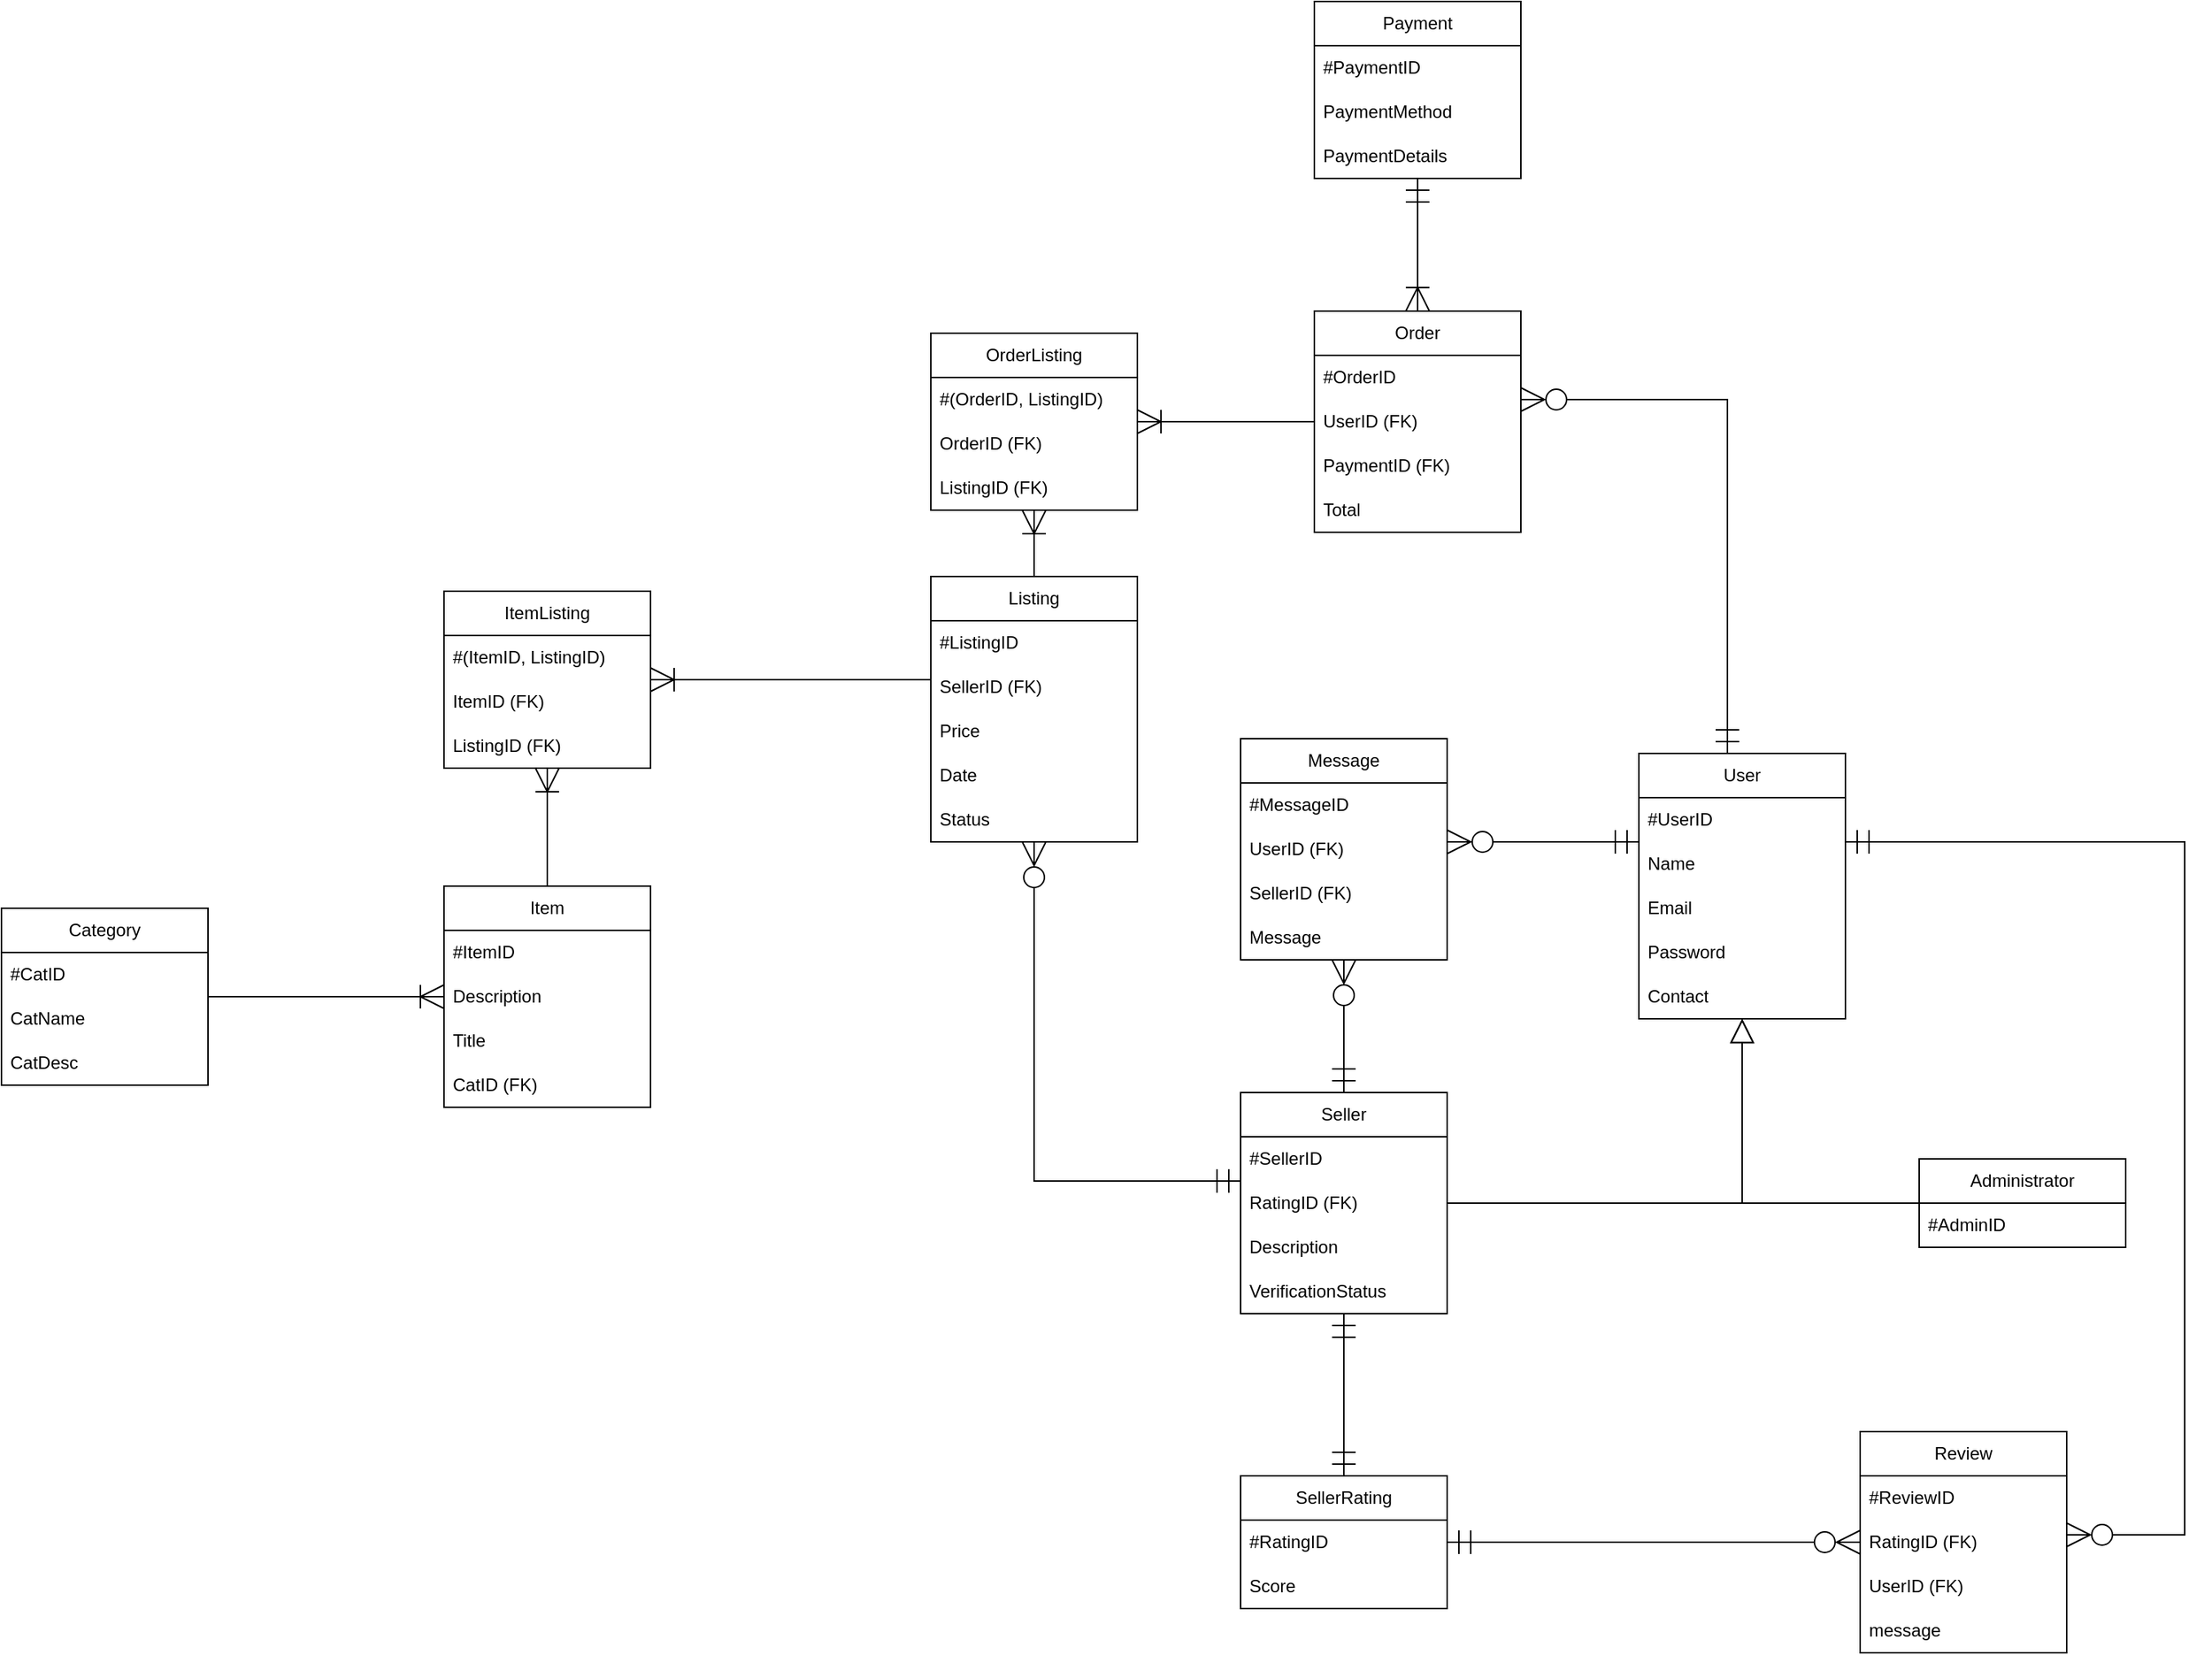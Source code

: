 <mxfile version="26.1.1">
  <diagram name="Page-1" id="fFyWm18Mn1n-M5TDnPDo">
    <mxGraphModel dx="1694" dy="2090" grid="1" gridSize="10" guides="1" tooltips="1" connect="1" arrows="1" fold="1" page="1" pageScale="1" pageWidth="850" pageHeight="1100" math="0" shadow="0">
      <root>
        <mxCell id="0" />
        <mxCell id="1" parent="0" />
        <mxCell id="nExGHwaVdmYzg4C75ZY4-1" style="edgeStyle=orthogonalEdgeStyle;rounded=0;orthogonalLoop=1;jettySize=auto;html=1;startArrow=ERoneToMany;startFill=0;startSize=14;endArrow=none;" parent="1" source="nExGHwaVdmYzg4C75ZY4-76" target="nExGHwaVdmYzg4C75ZY4-19" edge="1">
          <mxGeometry relative="1" as="geometry">
            <Array as="points">
              <mxPoint x="530" y="340" />
              <mxPoint x="530" y="340" />
            </Array>
          </mxGeometry>
        </mxCell>
        <mxCell id="nExGHwaVdmYzg4C75ZY4-2" style="edgeStyle=orthogonalEdgeStyle;rounded=0;orthogonalLoop=1;jettySize=auto;html=1;endArrow=ERoneToMany;endFill=0;endSize=14;" parent="1" source="nExGHwaVdmYzg4C75ZY4-3" target="nExGHwaVdmYzg4C75ZY4-76" edge="1">
          <mxGeometry relative="1" as="geometry" />
        </mxCell>
        <mxCell id="nExGHwaVdmYzg4C75ZY4-3" value="Item" style="swimlane;fontStyle=0;childLayout=stackLayout;horizontal=1;startSize=30;horizontalStack=0;resizeParent=1;resizeParentMax=0;resizeLast=0;collapsible=1;marginBottom=0;whiteSpace=wrap;html=1;" parent="1" vertex="1">
          <mxGeometry x="180" y="480" width="140" height="150" as="geometry" />
        </mxCell>
        <mxCell id="nExGHwaVdmYzg4C75ZY4-4" value="#ItemID" style="text;strokeColor=none;fillColor=none;align=left;verticalAlign=middle;spacingLeft=4;spacingRight=4;overflow=hidden;points=[[0,0.5],[1,0.5]];portConstraint=eastwest;rotatable=0;whiteSpace=wrap;html=1;" parent="nExGHwaVdmYzg4C75ZY4-3" vertex="1">
          <mxGeometry y="30" width="140" height="30" as="geometry" />
        </mxCell>
        <mxCell id="nExGHwaVdmYzg4C75ZY4-5" value="Description" style="text;strokeColor=none;fillColor=none;align=left;verticalAlign=middle;spacingLeft=4;spacingRight=4;overflow=hidden;points=[[0,0.5],[1,0.5]];portConstraint=eastwest;rotatable=0;whiteSpace=wrap;html=1;" parent="nExGHwaVdmYzg4C75ZY4-3" vertex="1">
          <mxGeometry y="60" width="140" height="30" as="geometry" />
        </mxCell>
        <mxCell id="nExGHwaVdmYzg4C75ZY4-6" value="Title" style="text;strokeColor=none;fillColor=none;align=left;verticalAlign=middle;spacingLeft=4;spacingRight=4;overflow=hidden;points=[[0,0.5],[1,0.5]];portConstraint=eastwest;rotatable=0;whiteSpace=wrap;html=1;" parent="nExGHwaVdmYzg4C75ZY4-3" vertex="1">
          <mxGeometry y="90" width="140" height="30" as="geometry" />
        </mxCell>
        <mxCell id="nExGHwaVdmYzg4C75ZY4-7" value="CatID (FK)" style="text;strokeColor=none;fillColor=none;align=left;verticalAlign=middle;spacingLeft=4;spacingRight=4;overflow=hidden;points=[[0,0.5],[1,0.5]];portConstraint=eastwest;rotatable=0;whiteSpace=wrap;html=1;" parent="nExGHwaVdmYzg4C75ZY4-3" vertex="1">
          <mxGeometry y="120" width="140" height="30" as="geometry" />
        </mxCell>
        <mxCell id="nExGHwaVdmYzg4C75ZY4-18" style="edgeStyle=orthogonalEdgeStyle;rounded=0;orthogonalLoop=1;jettySize=auto;html=1;endArrow=ERoneToMany;endFill=0;endSize=14;" parent="1" source="nExGHwaVdmYzg4C75ZY4-19" target="nExGHwaVdmYzg4C75ZY4-80" edge="1">
          <mxGeometry relative="1" as="geometry" />
        </mxCell>
        <mxCell id="nExGHwaVdmYzg4C75ZY4-19" value="Listing" style="swimlane;fontStyle=0;childLayout=stackLayout;horizontal=1;startSize=30;horizontalStack=0;resizeParent=1;resizeParentMax=0;resizeLast=0;collapsible=1;marginBottom=0;whiteSpace=wrap;html=1;" parent="1" vertex="1">
          <mxGeometry x="510" y="270" width="140" height="180" as="geometry" />
        </mxCell>
        <mxCell id="nExGHwaVdmYzg4C75ZY4-20" value="#ListingID" style="text;strokeColor=none;fillColor=none;align=left;verticalAlign=middle;spacingLeft=4;spacingRight=4;overflow=hidden;points=[[0,0.5],[1,0.5]];portConstraint=eastwest;rotatable=0;whiteSpace=wrap;html=1;" parent="nExGHwaVdmYzg4C75ZY4-19" vertex="1">
          <mxGeometry y="30" width="140" height="30" as="geometry" />
        </mxCell>
        <mxCell id="nExGHwaVdmYzg4C75ZY4-21" value="SellerID (FK)" style="text;strokeColor=none;fillColor=none;align=left;verticalAlign=middle;spacingLeft=4;spacingRight=4;overflow=hidden;points=[[0,0.5],[1,0.5]];portConstraint=eastwest;rotatable=0;whiteSpace=wrap;html=1;" parent="nExGHwaVdmYzg4C75ZY4-19" vertex="1">
          <mxGeometry y="60" width="140" height="30" as="geometry" />
        </mxCell>
        <mxCell id="nExGHwaVdmYzg4C75ZY4-22" value="Price" style="text;strokeColor=none;fillColor=none;align=left;verticalAlign=middle;spacingLeft=4;spacingRight=4;overflow=hidden;points=[[0,0.5],[1,0.5]];portConstraint=eastwest;rotatable=0;whiteSpace=wrap;html=1;" parent="nExGHwaVdmYzg4C75ZY4-19" vertex="1">
          <mxGeometry y="90" width="140" height="30" as="geometry" />
        </mxCell>
        <mxCell id="nExGHwaVdmYzg4C75ZY4-23" value="Date" style="text;strokeColor=none;fillColor=none;align=left;verticalAlign=middle;spacingLeft=4;spacingRight=4;overflow=hidden;points=[[0,0.5],[1,0.5]];portConstraint=eastwest;rotatable=0;whiteSpace=wrap;html=1;" parent="nExGHwaVdmYzg4C75ZY4-19" vertex="1">
          <mxGeometry y="120" width="140" height="30" as="geometry" />
        </mxCell>
        <mxCell id="nExGHwaVdmYzg4C75ZY4-24" value="Status" style="text;strokeColor=none;fillColor=none;align=left;verticalAlign=middle;spacingLeft=4;spacingRight=4;overflow=hidden;points=[[0,0.5],[1,0.5]];portConstraint=eastwest;rotatable=0;whiteSpace=wrap;html=1;" parent="nExGHwaVdmYzg4C75ZY4-19" vertex="1">
          <mxGeometry y="150" width="140" height="30" as="geometry" />
        </mxCell>
        <mxCell id="nExGHwaVdmYzg4C75ZY4-25" style="edgeStyle=orthogonalEdgeStyle;rounded=0;orthogonalLoop=1;jettySize=auto;html=1;endArrow=ERzeroToMany;endFill=0;startArrow=ERmandOne;startFill=0;endSize=14;startSize=14;" parent="1" source="nExGHwaVdmYzg4C75ZY4-27" target="nExGHwaVdmYzg4C75ZY4-60" edge="1">
          <mxGeometry relative="1" as="geometry">
            <Array as="points">
              <mxPoint x="1360" y="450" />
              <mxPoint x="1360" y="920" />
            </Array>
          </mxGeometry>
        </mxCell>
        <mxCell id="nExGHwaVdmYzg4C75ZY4-26" style="edgeStyle=orthogonalEdgeStyle;rounded=0;orthogonalLoop=1;jettySize=auto;html=1;endArrow=ERzeroToMany;endFill=0;endSize=14;startArrow=ERmandOne;startFill=0;startSize=14;" parent="1" source="nExGHwaVdmYzg4C75ZY4-27" target="nExGHwaVdmYzg4C75ZY4-51" edge="1">
          <mxGeometry relative="1" as="geometry">
            <Array as="points">
              <mxPoint x="920" y="450" />
              <mxPoint x="920" y="450" />
            </Array>
          </mxGeometry>
        </mxCell>
        <mxCell id="nExGHwaVdmYzg4C75ZY4-27" value="User" style="swimlane;fontStyle=0;childLayout=stackLayout;horizontal=1;startSize=30;horizontalStack=0;resizeParent=1;resizeParentMax=0;resizeLast=0;collapsible=1;marginBottom=0;whiteSpace=wrap;html=1;" parent="1" vertex="1">
          <mxGeometry x="990" y="390" width="140" height="180" as="geometry" />
        </mxCell>
        <mxCell id="nExGHwaVdmYzg4C75ZY4-28" value="#UserID" style="text;strokeColor=none;fillColor=none;align=left;verticalAlign=middle;spacingLeft=4;spacingRight=4;overflow=hidden;points=[[0,0.5],[1,0.5]];portConstraint=eastwest;rotatable=0;whiteSpace=wrap;html=1;" parent="nExGHwaVdmYzg4C75ZY4-27" vertex="1">
          <mxGeometry y="30" width="140" height="30" as="geometry" />
        </mxCell>
        <mxCell id="nExGHwaVdmYzg4C75ZY4-29" value="Name" style="text;strokeColor=none;fillColor=none;align=left;verticalAlign=middle;spacingLeft=4;spacingRight=4;overflow=hidden;points=[[0,0.5],[1,0.5]];portConstraint=eastwest;rotatable=0;whiteSpace=wrap;html=1;" parent="nExGHwaVdmYzg4C75ZY4-27" vertex="1">
          <mxGeometry y="60" width="140" height="30" as="geometry" />
        </mxCell>
        <mxCell id="nExGHwaVdmYzg4C75ZY4-30" value="Email" style="text;strokeColor=none;fillColor=none;align=left;verticalAlign=middle;spacingLeft=4;spacingRight=4;overflow=hidden;points=[[0,0.5],[1,0.5]];portConstraint=eastwest;rotatable=0;whiteSpace=wrap;html=1;" parent="nExGHwaVdmYzg4C75ZY4-27" vertex="1">
          <mxGeometry y="90" width="140" height="30" as="geometry" />
        </mxCell>
        <mxCell id="nExGHwaVdmYzg4C75ZY4-31" value="Password" style="text;strokeColor=none;fillColor=none;align=left;verticalAlign=middle;spacingLeft=4;spacingRight=4;overflow=hidden;points=[[0,0.5],[1,0.5]];portConstraint=eastwest;rotatable=0;whiteSpace=wrap;html=1;" parent="nExGHwaVdmYzg4C75ZY4-27" vertex="1">
          <mxGeometry y="120" width="140" height="30" as="geometry" />
        </mxCell>
        <mxCell id="nExGHwaVdmYzg4C75ZY4-32" value="Contact" style="text;strokeColor=none;fillColor=none;align=left;verticalAlign=middle;spacingLeft=4;spacingRight=4;overflow=hidden;points=[[0,0.5],[1,0.5]];portConstraint=eastwest;rotatable=0;whiteSpace=wrap;html=1;" parent="nExGHwaVdmYzg4C75ZY4-27" vertex="1">
          <mxGeometry y="150" width="140" height="30" as="geometry" />
        </mxCell>
        <mxCell id="nExGHwaVdmYzg4C75ZY4-33" style="edgeStyle=orthogonalEdgeStyle;rounded=0;orthogonalLoop=1;jettySize=auto;html=1;endArrow=ERzeroToMany;endFill=0;endSize=14;startArrow=ERmandOne;startFill=0;startSize=14;" parent="1" source="nExGHwaVdmYzg4C75ZY4-37" target="nExGHwaVdmYzg4C75ZY4-19" edge="1">
          <mxGeometry relative="1" as="geometry">
            <Array as="points">
              <mxPoint x="580" y="680" />
            </Array>
          </mxGeometry>
        </mxCell>
        <mxCell id="nExGHwaVdmYzg4C75ZY4-34" style="edgeStyle=orthogonalEdgeStyle;rounded=0;orthogonalLoop=1;jettySize=auto;html=1;endArrow=block;endFill=0;endSize=14;" parent="1" source="nExGHwaVdmYzg4C75ZY4-37" target="nExGHwaVdmYzg4C75ZY4-27" edge="1">
          <mxGeometry relative="1" as="geometry" />
        </mxCell>
        <mxCell id="nExGHwaVdmYzg4C75ZY4-35" style="edgeStyle=orthogonalEdgeStyle;rounded=0;orthogonalLoop=1;jettySize=auto;html=1;endArrow=ERmandOne;startFill=0;startArrow=ERmandOne;endFill=0;endSize=14;startSize=14;" parent="1" source="nExGHwaVdmYzg4C75ZY4-37" target="nExGHwaVdmYzg4C75ZY4-56" edge="1">
          <mxGeometry relative="1" as="geometry" />
        </mxCell>
        <mxCell id="nExGHwaVdmYzg4C75ZY4-36" style="edgeStyle=orthogonalEdgeStyle;rounded=0;orthogonalLoop=1;jettySize=auto;html=1;endArrow=ERzeroToMany;endFill=0;endSize=14;startArrow=ERmandOne;startFill=0;startSize=14;" parent="1" source="nExGHwaVdmYzg4C75ZY4-37" target="nExGHwaVdmYzg4C75ZY4-51" edge="1">
          <mxGeometry relative="1" as="geometry" />
        </mxCell>
        <mxCell id="nExGHwaVdmYzg4C75ZY4-37" value="Seller" style="swimlane;fontStyle=0;childLayout=stackLayout;horizontal=1;startSize=30;horizontalStack=0;resizeParent=1;resizeParentMax=0;resizeLast=0;collapsible=1;marginBottom=0;whiteSpace=wrap;html=1;" parent="1" vertex="1">
          <mxGeometry x="720" y="620" width="140" height="150" as="geometry" />
        </mxCell>
        <mxCell id="nExGHwaVdmYzg4C75ZY4-38" value="#SellerID" style="text;strokeColor=none;fillColor=none;align=left;verticalAlign=middle;spacingLeft=4;spacingRight=4;overflow=hidden;points=[[0,0.5],[1,0.5]];portConstraint=eastwest;rotatable=0;whiteSpace=wrap;html=1;" parent="nExGHwaVdmYzg4C75ZY4-37" vertex="1">
          <mxGeometry y="30" width="140" height="30" as="geometry" />
        </mxCell>
        <mxCell id="nExGHwaVdmYzg4C75ZY4-39" value="RatingID (FK)" style="text;strokeColor=none;fillColor=none;align=left;verticalAlign=middle;spacingLeft=4;spacingRight=4;overflow=hidden;points=[[0,0.5],[1,0.5]];portConstraint=eastwest;rotatable=0;whiteSpace=wrap;html=1;" parent="nExGHwaVdmYzg4C75ZY4-37" vertex="1">
          <mxGeometry y="60" width="140" height="30" as="geometry" />
        </mxCell>
        <mxCell id="nExGHwaVdmYzg4C75ZY4-40" value="Description" style="text;strokeColor=none;fillColor=none;align=left;verticalAlign=middle;spacingLeft=4;spacingRight=4;overflow=hidden;points=[[0,0.5],[1,0.5]];portConstraint=eastwest;rotatable=0;whiteSpace=wrap;html=1;" parent="nExGHwaVdmYzg4C75ZY4-37" vertex="1">
          <mxGeometry y="90" width="140" height="30" as="geometry" />
        </mxCell>
        <mxCell id="nExGHwaVdmYzg4C75ZY4-41" value="VerificationStatus" style="text;strokeColor=none;fillColor=none;align=left;verticalAlign=middle;spacingLeft=4;spacingRight=4;overflow=hidden;points=[[0,0.5],[1,0.5]];portConstraint=eastwest;rotatable=0;whiteSpace=wrap;html=1;" parent="nExGHwaVdmYzg4C75ZY4-37" vertex="1">
          <mxGeometry y="120" width="140" height="30" as="geometry" />
        </mxCell>
        <mxCell id="nExGHwaVdmYzg4C75ZY4-42" style="edgeStyle=orthogonalEdgeStyle;rounded=0;orthogonalLoop=1;jettySize=auto;html=1;endArrow=block;endFill=0;endSize=14;" parent="1" source="nExGHwaVdmYzg4C75ZY4-43" target="nExGHwaVdmYzg4C75ZY4-27" edge="1">
          <mxGeometry relative="1" as="geometry" />
        </mxCell>
        <mxCell id="nExGHwaVdmYzg4C75ZY4-43" value="Administrator" style="swimlane;fontStyle=0;childLayout=stackLayout;horizontal=1;startSize=30;horizontalStack=0;resizeParent=1;resizeParentMax=0;resizeLast=0;collapsible=1;marginBottom=0;whiteSpace=wrap;html=1;" parent="1" vertex="1">
          <mxGeometry x="1180" y="665" width="140" height="60" as="geometry" />
        </mxCell>
        <mxCell id="nExGHwaVdmYzg4C75ZY4-44" value="#AdminID" style="text;strokeColor=none;fillColor=none;align=left;verticalAlign=middle;spacingLeft=4;spacingRight=4;overflow=hidden;points=[[0,0.5],[1,0.5]];portConstraint=eastwest;rotatable=0;whiteSpace=wrap;html=1;" parent="nExGHwaVdmYzg4C75ZY4-43" vertex="1">
          <mxGeometry y="30" width="140" height="30" as="geometry" />
        </mxCell>
        <mxCell id="nExGHwaVdmYzg4C75ZY4-45" style="edgeStyle=orthogonalEdgeStyle;rounded=0;orthogonalLoop=1;jettySize=auto;html=1;endArrow=ERoneToMany;endFill=0;endSize=14;" parent="1" source="nExGHwaVdmYzg4C75ZY4-46" target="nExGHwaVdmYzg4C75ZY4-80" edge="1">
          <mxGeometry relative="1" as="geometry" />
        </mxCell>
        <mxCell id="nExGHwaVdmYzg4C75ZY4-46" value="Order" style="swimlane;fontStyle=0;childLayout=stackLayout;horizontal=1;startSize=30;horizontalStack=0;resizeParent=1;resizeParentMax=0;resizeLast=0;collapsible=1;marginBottom=0;whiteSpace=wrap;html=1;" parent="1" vertex="1">
          <mxGeometry x="770" y="90" width="140" height="150" as="geometry" />
        </mxCell>
        <mxCell id="nExGHwaVdmYzg4C75ZY4-47" value="#OrderID" style="text;strokeColor=none;fillColor=none;align=left;verticalAlign=middle;spacingLeft=4;spacingRight=4;overflow=hidden;points=[[0,0.5],[1,0.5]];portConstraint=eastwest;rotatable=0;whiteSpace=wrap;html=1;" parent="nExGHwaVdmYzg4C75ZY4-46" vertex="1">
          <mxGeometry y="30" width="140" height="30" as="geometry" />
        </mxCell>
        <mxCell id="nExGHwaVdmYzg4C75ZY4-48" value="UserID (FK)" style="text;strokeColor=none;fillColor=none;align=left;verticalAlign=middle;spacingLeft=4;spacingRight=4;overflow=hidden;points=[[0,0.5],[1,0.5]];portConstraint=eastwest;rotatable=0;whiteSpace=wrap;html=1;" parent="nExGHwaVdmYzg4C75ZY4-46" vertex="1">
          <mxGeometry y="60" width="140" height="30" as="geometry" />
        </mxCell>
        <mxCell id="nExGHwaVdmYzg4C75ZY4-49" value="PaymentID (FK)" style="text;strokeColor=none;fillColor=none;align=left;verticalAlign=middle;spacingLeft=4;spacingRight=4;overflow=hidden;points=[[0,0.5],[1,0.5]];portConstraint=eastwest;rotatable=0;whiteSpace=wrap;html=1;" parent="nExGHwaVdmYzg4C75ZY4-46" vertex="1">
          <mxGeometry y="90" width="140" height="30" as="geometry" />
        </mxCell>
        <mxCell id="nExGHwaVdmYzg4C75ZY4-50" value="Total" style="text;strokeColor=none;fillColor=none;align=left;verticalAlign=middle;spacingLeft=4;spacingRight=4;overflow=hidden;points=[[0,0.5],[1,0.5]];portConstraint=eastwest;rotatable=0;whiteSpace=wrap;html=1;" parent="nExGHwaVdmYzg4C75ZY4-46" vertex="1">
          <mxGeometry y="120" width="140" height="30" as="geometry" />
        </mxCell>
        <mxCell id="nExGHwaVdmYzg4C75ZY4-51" value="Message" style="swimlane;fontStyle=0;childLayout=stackLayout;horizontal=1;startSize=30;horizontalStack=0;resizeParent=1;resizeParentMax=0;resizeLast=0;collapsible=1;marginBottom=0;whiteSpace=wrap;html=1;" parent="1" vertex="1">
          <mxGeometry x="720" y="380" width="140" height="150" as="geometry" />
        </mxCell>
        <mxCell id="nExGHwaVdmYzg4C75ZY4-52" value="#MessageID" style="text;strokeColor=none;fillColor=none;align=left;verticalAlign=middle;spacingLeft=4;spacingRight=4;overflow=hidden;points=[[0,0.5],[1,0.5]];portConstraint=eastwest;rotatable=0;whiteSpace=wrap;html=1;" parent="nExGHwaVdmYzg4C75ZY4-51" vertex="1">
          <mxGeometry y="30" width="140" height="30" as="geometry" />
        </mxCell>
        <mxCell id="nExGHwaVdmYzg4C75ZY4-53" value="UserID (FK)" style="text;strokeColor=none;fillColor=none;align=left;verticalAlign=middle;spacingLeft=4;spacingRight=4;overflow=hidden;points=[[0,0.5],[1,0.5]];portConstraint=eastwest;rotatable=0;whiteSpace=wrap;html=1;" parent="nExGHwaVdmYzg4C75ZY4-51" vertex="1">
          <mxGeometry y="60" width="140" height="30" as="geometry" />
        </mxCell>
        <mxCell id="nExGHwaVdmYzg4C75ZY4-54" value="SellerID (FK)" style="text;strokeColor=none;fillColor=none;align=left;verticalAlign=middle;spacingLeft=4;spacingRight=4;overflow=hidden;points=[[0,0.5],[1,0.5]];portConstraint=eastwest;rotatable=0;whiteSpace=wrap;html=1;" parent="nExGHwaVdmYzg4C75ZY4-51" vertex="1">
          <mxGeometry y="90" width="140" height="30" as="geometry" />
        </mxCell>
        <mxCell id="nExGHwaVdmYzg4C75ZY4-55" value="Message" style="text;strokeColor=none;fillColor=none;align=left;verticalAlign=middle;spacingLeft=4;spacingRight=4;overflow=hidden;points=[[0,0.5],[1,0.5]];portConstraint=eastwest;rotatable=0;whiteSpace=wrap;html=1;" parent="nExGHwaVdmYzg4C75ZY4-51" vertex="1">
          <mxGeometry y="120" width="140" height="30" as="geometry" />
        </mxCell>
        <mxCell id="nExGHwaVdmYzg4C75ZY4-56" value="SellerRating" style="swimlane;fontStyle=0;childLayout=stackLayout;horizontal=1;startSize=30;horizontalStack=0;resizeParent=1;resizeParentMax=0;resizeLast=0;collapsible=1;marginBottom=0;whiteSpace=wrap;html=1;" parent="1" vertex="1">
          <mxGeometry x="720" y="880" width="140" height="90" as="geometry" />
        </mxCell>
        <mxCell id="nExGHwaVdmYzg4C75ZY4-57" value="#RatingID" style="text;strokeColor=none;fillColor=none;align=left;verticalAlign=middle;spacingLeft=4;spacingRight=4;overflow=hidden;points=[[0,0.5],[1,0.5]];portConstraint=eastwest;rotatable=0;whiteSpace=wrap;html=1;" parent="nExGHwaVdmYzg4C75ZY4-56" vertex="1">
          <mxGeometry y="30" width="140" height="30" as="geometry" />
        </mxCell>
        <mxCell id="nExGHwaVdmYzg4C75ZY4-58" value="Score" style="text;strokeColor=none;fillColor=none;align=left;verticalAlign=middle;spacingLeft=4;spacingRight=4;overflow=hidden;points=[[0,0.5],[1,0.5]];portConstraint=eastwest;rotatable=0;whiteSpace=wrap;html=1;" parent="nExGHwaVdmYzg4C75ZY4-56" vertex="1">
          <mxGeometry y="60" width="140" height="30" as="geometry" />
        </mxCell>
        <mxCell id="nExGHwaVdmYzg4C75ZY4-59" style="edgeStyle=orthogonalEdgeStyle;rounded=0;orthogonalLoop=1;jettySize=auto;html=1;startArrow=ERzeroToMany;startFill=0;endArrow=ERmandOne;endFill=0;endSize=14;startSize=14;" parent="1" source="nExGHwaVdmYzg4C75ZY4-60" target="nExGHwaVdmYzg4C75ZY4-56" edge="1">
          <mxGeometry relative="1" as="geometry" />
        </mxCell>
        <mxCell id="nExGHwaVdmYzg4C75ZY4-60" value="Review" style="swimlane;fontStyle=0;childLayout=stackLayout;horizontal=1;startSize=30;horizontalStack=0;resizeParent=1;resizeParentMax=0;resizeLast=0;collapsible=1;marginBottom=0;whiteSpace=wrap;html=1;" parent="1" vertex="1">
          <mxGeometry x="1140" y="850" width="140" height="150" as="geometry" />
        </mxCell>
        <mxCell id="nExGHwaVdmYzg4C75ZY4-61" value="#ReviewID" style="text;strokeColor=none;fillColor=none;align=left;verticalAlign=middle;spacingLeft=4;spacingRight=4;overflow=hidden;points=[[0,0.5],[1,0.5]];portConstraint=eastwest;rotatable=0;whiteSpace=wrap;html=1;" parent="nExGHwaVdmYzg4C75ZY4-60" vertex="1">
          <mxGeometry y="30" width="140" height="30" as="geometry" />
        </mxCell>
        <mxCell id="nExGHwaVdmYzg4C75ZY4-62" value="RatingID (FK)" style="text;strokeColor=none;fillColor=none;align=left;verticalAlign=middle;spacingLeft=4;spacingRight=4;overflow=hidden;points=[[0,0.5],[1,0.5]];portConstraint=eastwest;rotatable=0;whiteSpace=wrap;html=1;" parent="nExGHwaVdmYzg4C75ZY4-60" vertex="1">
          <mxGeometry y="60" width="140" height="30" as="geometry" />
        </mxCell>
        <mxCell id="nExGHwaVdmYzg4C75ZY4-63" value="UserID (FK)" style="text;strokeColor=none;fillColor=none;align=left;verticalAlign=middle;spacingLeft=4;spacingRight=4;overflow=hidden;points=[[0,0.5],[1,0.5]];portConstraint=eastwest;rotatable=0;whiteSpace=wrap;html=1;" parent="nExGHwaVdmYzg4C75ZY4-60" vertex="1">
          <mxGeometry y="90" width="140" height="30" as="geometry" />
        </mxCell>
        <mxCell id="nExGHwaVdmYzg4C75ZY4-64" value="message" style="text;strokeColor=none;fillColor=none;align=left;verticalAlign=middle;spacingLeft=4;spacingRight=4;overflow=hidden;points=[[0,0.5],[1,0.5]];portConstraint=eastwest;rotatable=0;whiteSpace=wrap;html=1;" parent="nExGHwaVdmYzg4C75ZY4-60" vertex="1">
          <mxGeometry y="120" width="140" height="30" as="geometry" />
        </mxCell>
        <mxCell id="nExGHwaVdmYzg4C75ZY4-65" value="Category" style="swimlane;fontStyle=0;childLayout=stackLayout;horizontal=1;startSize=30;horizontalStack=0;resizeParent=1;resizeParentMax=0;resizeLast=0;collapsible=1;marginBottom=0;whiteSpace=wrap;html=1;" parent="1" vertex="1">
          <mxGeometry x="-120" y="495" width="140" height="120" as="geometry" />
        </mxCell>
        <mxCell id="nExGHwaVdmYzg4C75ZY4-66" value="#CatID" style="text;strokeColor=none;fillColor=none;align=left;verticalAlign=middle;spacingLeft=4;spacingRight=4;overflow=hidden;points=[[0,0.5],[1,0.5]];portConstraint=eastwest;rotatable=0;whiteSpace=wrap;html=1;" parent="nExGHwaVdmYzg4C75ZY4-65" vertex="1">
          <mxGeometry y="30" width="140" height="30" as="geometry" />
        </mxCell>
        <mxCell id="nExGHwaVdmYzg4C75ZY4-67" value="CatName" style="text;strokeColor=none;fillColor=none;align=left;verticalAlign=middle;spacingLeft=4;spacingRight=4;overflow=hidden;points=[[0,0.5],[1,0.5]];portConstraint=eastwest;rotatable=0;whiteSpace=wrap;html=1;" parent="nExGHwaVdmYzg4C75ZY4-65" vertex="1">
          <mxGeometry y="60" width="140" height="30" as="geometry" />
        </mxCell>
        <mxCell id="nExGHwaVdmYzg4C75ZY4-68" value="CatDesc" style="text;strokeColor=none;fillColor=none;align=left;verticalAlign=middle;spacingLeft=4;spacingRight=4;overflow=hidden;points=[[0,0.5],[1,0.5]];portConstraint=eastwest;rotatable=0;whiteSpace=wrap;html=1;" parent="nExGHwaVdmYzg4C75ZY4-65" vertex="1">
          <mxGeometry y="90" width="140" height="30" as="geometry" />
        </mxCell>
        <mxCell id="nExGHwaVdmYzg4C75ZY4-69" style="edgeStyle=orthogonalEdgeStyle;rounded=0;orthogonalLoop=1;jettySize=auto;html=1;startArrow=ERoneToMany;startFill=0;endArrow=ERmandOne;endFill=0;endSize=14;startSize=14;" parent="1" source="nExGHwaVdmYzg4C75ZY4-46" target="nExGHwaVdmYzg4C75ZY4-71" edge="1">
          <mxGeometry relative="1" as="geometry">
            <mxPoint x="1160" y="20" as="targetPoint" />
            <Array as="points" />
          </mxGeometry>
        </mxCell>
        <mxCell id="nExGHwaVdmYzg4C75ZY4-70" style="edgeStyle=orthogonalEdgeStyle;rounded=0;orthogonalLoop=1;jettySize=auto;html=1;endArrow=ERzeroToMany;endFill=0;endSize=14;startArrow=ERmandOne;startFill=0;startSize=14;" parent="1" source="nExGHwaVdmYzg4C75ZY4-27" target="nExGHwaVdmYzg4C75ZY4-46" edge="1">
          <mxGeometry relative="1" as="geometry">
            <Array as="points">
              <mxPoint x="1050" y="150" />
            </Array>
          </mxGeometry>
        </mxCell>
        <mxCell id="nExGHwaVdmYzg4C75ZY4-71" value="Payment" style="swimlane;fontStyle=0;childLayout=stackLayout;horizontal=1;startSize=30;horizontalStack=0;resizeParent=1;resizeParentMax=0;resizeLast=0;collapsible=1;marginBottom=0;whiteSpace=wrap;html=1;" parent="1" vertex="1">
          <mxGeometry x="770" y="-120" width="140" height="120" as="geometry" />
        </mxCell>
        <mxCell id="nExGHwaVdmYzg4C75ZY4-72" value="#PaymentID" style="text;strokeColor=none;fillColor=none;align=left;verticalAlign=middle;spacingLeft=4;spacingRight=4;overflow=hidden;points=[[0,0.5],[1,0.5]];portConstraint=eastwest;rotatable=0;whiteSpace=wrap;html=1;" parent="nExGHwaVdmYzg4C75ZY4-71" vertex="1">
          <mxGeometry y="30" width="140" height="30" as="geometry" />
        </mxCell>
        <mxCell id="nExGHwaVdmYzg4C75ZY4-73" value="PaymentMethod" style="text;strokeColor=none;fillColor=none;align=left;verticalAlign=middle;spacingLeft=4;spacingRight=4;overflow=hidden;points=[[0,0.5],[1,0.5]];portConstraint=eastwest;rotatable=0;whiteSpace=wrap;html=1;" parent="nExGHwaVdmYzg4C75ZY4-71" vertex="1">
          <mxGeometry y="60" width="140" height="30" as="geometry" />
        </mxCell>
        <mxCell id="nExGHwaVdmYzg4C75ZY4-74" value="PaymentDetails" style="text;strokeColor=none;fillColor=none;align=left;verticalAlign=middle;spacingLeft=4;spacingRight=4;overflow=hidden;points=[[0,0.5],[1,0.5]];portConstraint=eastwest;rotatable=0;whiteSpace=wrap;html=1;" parent="nExGHwaVdmYzg4C75ZY4-71" vertex="1">
          <mxGeometry y="90" width="140" height="30" as="geometry" />
        </mxCell>
        <mxCell id="nExGHwaVdmYzg4C75ZY4-75" style="edgeStyle=orthogonalEdgeStyle;rounded=0;orthogonalLoop=1;jettySize=auto;html=1;endArrow=ERoneToMany;endFill=0;endSize=14;" parent="1" source="nExGHwaVdmYzg4C75ZY4-65" target="nExGHwaVdmYzg4C75ZY4-3" edge="1">
          <mxGeometry relative="1" as="geometry" />
        </mxCell>
        <mxCell id="nExGHwaVdmYzg4C75ZY4-76" value="ItemListing" style="swimlane;fontStyle=0;childLayout=stackLayout;horizontal=1;startSize=30;horizontalStack=0;resizeParent=1;resizeParentMax=0;resizeLast=0;collapsible=1;marginBottom=0;whiteSpace=wrap;html=1;" parent="1" vertex="1">
          <mxGeometry x="180" y="280" width="140" height="120" as="geometry" />
        </mxCell>
        <mxCell id="nExGHwaVdmYzg4C75ZY4-77" value="#(ItemID, ListingID)" style="text;strokeColor=none;fillColor=none;align=left;verticalAlign=middle;spacingLeft=4;spacingRight=4;overflow=hidden;points=[[0,0.5],[1,0.5]];portConstraint=eastwest;rotatable=0;whiteSpace=wrap;html=1;" parent="nExGHwaVdmYzg4C75ZY4-76" vertex="1">
          <mxGeometry y="30" width="140" height="30" as="geometry" />
        </mxCell>
        <mxCell id="nExGHwaVdmYzg4C75ZY4-78" value="ItemID (FK)" style="text;strokeColor=none;fillColor=none;align=left;verticalAlign=middle;spacingLeft=4;spacingRight=4;overflow=hidden;points=[[0,0.5],[1,0.5]];portConstraint=eastwest;rotatable=0;whiteSpace=wrap;html=1;" parent="nExGHwaVdmYzg4C75ZY4-76" vertex="1">
          <mxGeometry y="60" width="140" height="30" as="geometry" />
        </mxCell>
        <mxCell id="nExGHwaVdmYzg4C75ZY4-79" value="ListingID (FK)" style="text;strokeColor=none;fillColor=none;align=left;verticalAlign=middle;spacingLeft=4;spacingRight=4;overflow=hidden;points=[[0,0.5],[1,0.5]];portConstraint=eastwest;rotatable=0;whiteSpace=wrap;html=1;" parent="nExGHwaVdmYzg4C75ZY4-76" vertex="1">
          <mxGeometry y="90" width="140" height="30" as="geometry" />
        </mxCell>
        <mxCell id="nExGHwaVdmYzg4C75ZY4-80" value="OrderListing" style="swimlane;fontStyle=0;childLayout=stackLayout;horizontal=1;startSize=30;horizontalStack=0;resizeParent=1;resizeParentMax=0;resizeLast=0;collapsible=1;marginBottom=0;whiteSpace=wrap;html=1;" parent="1" vertex="1">
          <mxGeometry x="510" y="105" width="140" height="120" as="geometry" />
        </mxCell>
        <mxCell id="nExGHwaVdmYzg4C75ZY4-81" value="#(OrderID, ListingID)" style="text;strokeColor=none;fillColor=none;align=left;verticalAlign=middle;spacingLeft=4;spacingRight=4;overflow=hidden;points=[[0,0.5],[1,0.5]];portConstraint=eastwest;rotatable=0;whiteSpace=wrap;html=1;" parent="nExGHwaVdmYzg4C75ZY4-80" vertex="1">
          <mxGeometry y="30" width="140" height="30" as="geometry" />
        </mxCell>
        <mxCell id="nExGHwaVdmYzg4C75ZY4-82" value="OrderID (FK)" style="text;strokeColor=none;fillColor=none;align=left;verticalAlign=middle;spacingLeft=4;spacingRight=4;overflow=hidden;points=[[0,0.5],[1,0.5]];portConstraint=eastwest;rotatable=0;whiteSpace=wrap;html=1;" parent="nExGHwaVdmYzg4C75ZY4-80" vertex="1">
          <mxGeometry y="60" width="140" height="30" as="geometry" />
        </mxCell>
        <mxCell id="nExGHwaVdmYzg4C75ZY4-83" value="ListingID (FK)" style="text;strokeColor=none;fillColor=none;align=left;verticalAlign=middle;spacingLeft=4;spacingRight=4;overflow=hidden;points=[[0,0.5],[1,0.5]];portConstraint=eastwest;rotatable=0;whiteSpace=wrap;html=1;" parent="nExGHwaVdmYzg4C75ZY4-80" vertex="1">
          <mxGeometry y="90" width="140" height="30" as="geometry" />
        </mxCell>
      </root>
    </mxGraphModel>
  </diagram>
</mxfile>
